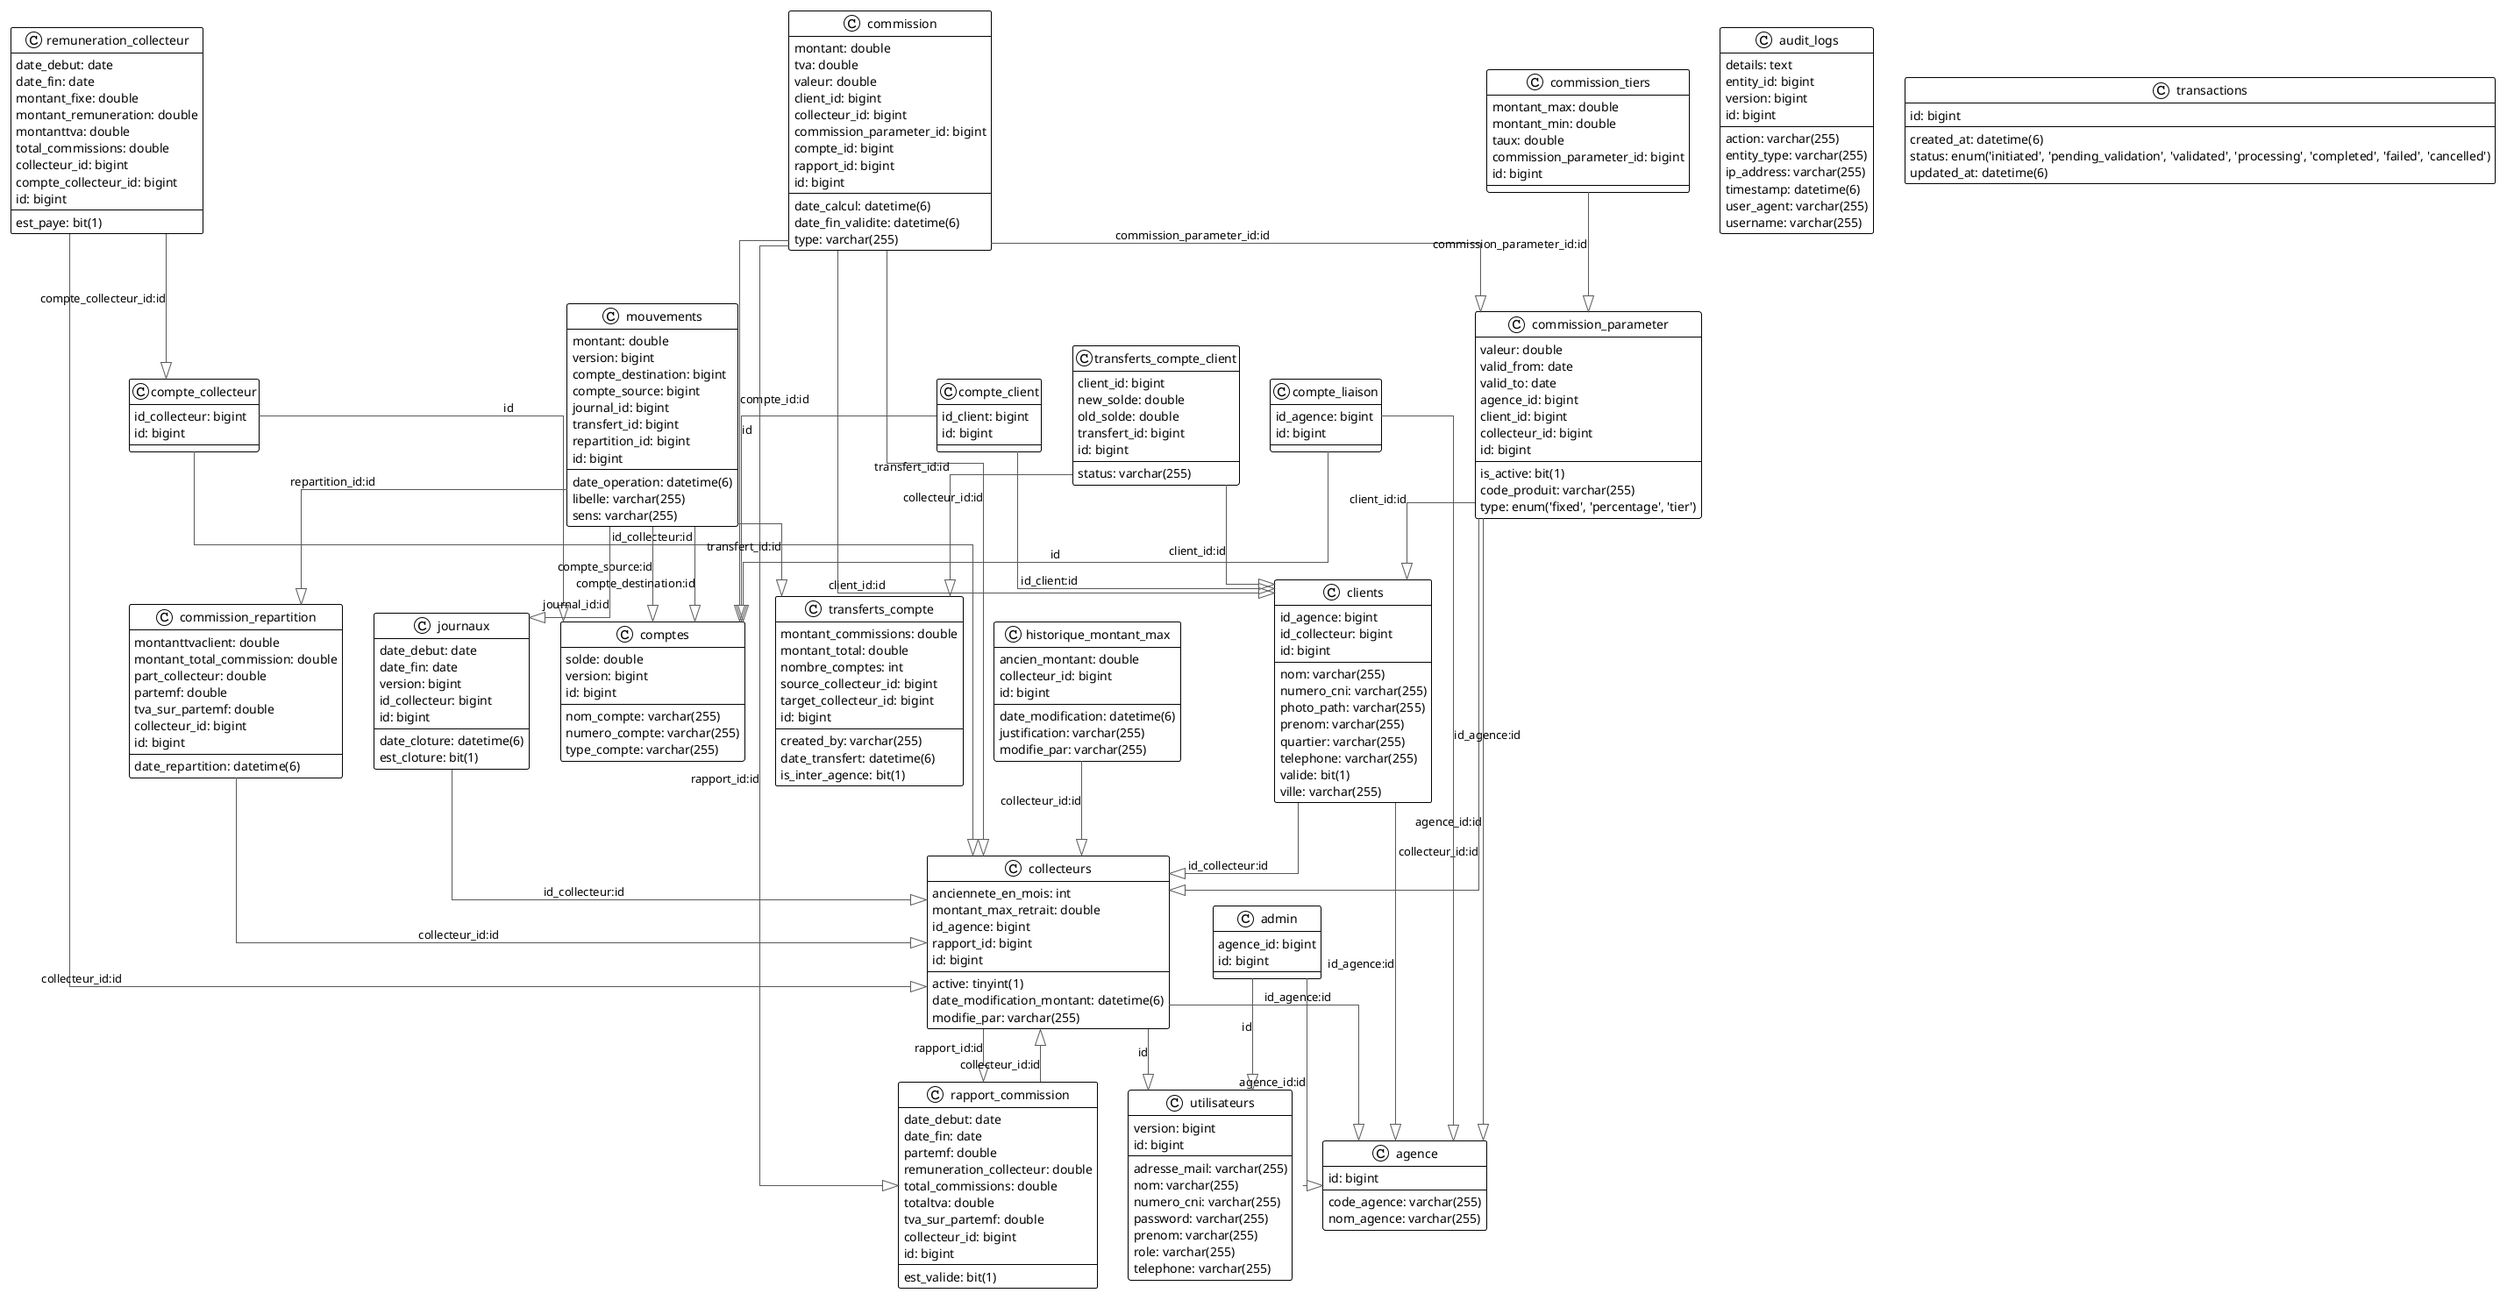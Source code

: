 @startuml

!theme plain
top to bottom direction
skinparam linetype ortho

class admin {
   agence_id: bigint
   id: bigint
}
class agence {
   code_agence: varchar(255)
   nom_agence: varchar(255)
   id: bigint
}
class audit_logs {
   action: varchar(255)
   details: text
   entity_id: bigint
   entity_type: varchar(255)
   ip_address: varchar(255)
   timestamp: datetime(6)
   user_agent: varchar(255)
   username: varchar(255)
   version: bigint
   id: bigint
}
class clients {
   nom: varchar(255)
   numero_cni: varchar(255)
   photo_path: varchar(255)
   prenom: varchar(255)
   quartier: varchar(255)
   telephone: varchar(255)
   valide: bit(1)
   ville: varchar(255)
   id_agence: bigint
   id_collecteur: bigint
   id: bigint
}
class collecteurs {
   active: tinyint(1)
   anciennete_en_mois: int
   date_modification_montant: datetime(6)
   modifie_par: varchar(255)
   montant_max_retrait: double
   id_agence: bigint
   rapport_id: bigint
   id: bigint
}
class commission {
   date_calcul: datetime(6)
   date_fin_validite: datetime(6)
   montant: double
   tva: double
   type: varchar(255)
   valeur: double
   client_id: bigint
   collecteur_id: bigint
   commission_parameter_id: bigint
   compte_id: bigint
   rapport_id: bigint
   id: bigint
}
class commission_parameter {
   is_active: bit(1)
   code_produit: varchar(255)
   type: enum('fixed', 'percentage', 'tier')
   valeur: double
   valid_from: date
   valid_to: date
   agence_id: bigint
   client_id: bigint
   collecteur_id: bigint
   id: bigint
}
class commission_repartition {
   date_repartition: datetime(6)
   montanttvaclient: double
   montant_total_commission: double
   part_collecteur: double
   partemf: double
   tva_sur_partemf: double
   collecteur_id: bigint
   id: bigint
}
class commission_tiers {
   montant_max: double
   montant_min: double
   taux: double
   commission_parameter_id: bigint
   id: bigint
}
class compte_client {
   id_client: bigint
   id: bigint
}
class compte_collecteur {
   id_collecteur: bigint
   id: bigint
}
class compte_liaison {
   id_agence: bigint
   id: bigint
}
class comptes {
   nom_compte: varchar(255)
   numero_compte: varchar(255)
   solde: double
   type_compte: varchar(255)
   version: bigint
   id: bigint
}
class historique_montant_max {
   ancien_montant: double
   date_modification: datetime(6)
   justification: varchar(255)
   modifie_par: varchar(255)
   collecteur_id: bigint
   id: bigint
}
class journaux {
   date_cloture: datetime(6)
   date_debut: date
   date_fin: date
   est_cloture: bit(1)
   version: bigint
   id_collecteur: bigint
   id: bigint
}
class mouvements {
   date_operation: datetime(6)
   libelle: varchar(255)
   montant: double
   sens: varchar(255)
   version: bigint
   compte_destination: bigint
   compte_source: bigint
   journal_id: bigint
   transfert_id: bigint
   repartition_id: bigint
   id: bigint
}
class rapport_commission {
   date_debut: date
   date_fin: date
   est_valide: bit(1)
   partemf: double
   remuneration_collecteur: double
   total_commissions: double
   totaltva: double
   tva_sur_partemf: double
   collecteur_id: bigint
   id: bigint
}
class remuneration_collecteur {
   date_debut: date
   date_fin: date
   est_paye: bit(1)
   montant_fixe: double
   montant_remuneration: double
   montanttva: double
   total_commissions: double
   collecteur_id: bigint
   compte_collecteur_id: bigint
   id: bigint
}
class transactions {
   created_at: datetime(6)
   status: enum('initiated', 'pending_validation', 'validated', 'processing', 'completed', 'failed', 'cancelled')
   updated_at: datetime(6)
   id: bigint
}
class transferts_compte {
   created_by: varchar(255)
   date_transfert: datetime(6)
   is_inter_agence: bit(1)
   montant_commissions: double
   montant_total: double
   nombre_comptes: int
   source_collecteur_id: bigint
   target_collecteur_id: bigint
   id: bigint
}
class transferts_compte_client {
   client_id: bigint
   new_solde: double
   old_solde: double
   status: varchar(255)
   transfert_id: bigint
   id: bigint
}
class utilisateurs {
   adresse_mail: varchar(255)
   nom: varchar(255)
   numero_cni: varchar(255)
   password: varchar(255)
   prenom: varchar(255)
   role: varchar(255)
   telephone: varchar(255)
   version: bigint
   id: bigint
}

admin                     -[#595959,plain]-^  agence                   : "agence_id:id"
admin                     -[#595959,plain]-^  utilisateurs             : "id"
clients                   -[#595959,plain]-^  agence                   : "id_agence:id"
clients                   -[#595959,plain]-^  collecteurs              : "id_collecteur:id"
collecteurs               -[#595959,plain]-^  agence                   : "id_agence:id"
collecteurs               -[#595959,plain]-^  rapport_commission       : "rapport_id:id"
collecteurs               -[#595959,plain]-^  utilisateurs             : "id"
commission                -[#595959,plain]-^  clients                  : "client_id:id"
commission                -[#595959,plain]-^  collecteurs              : "collecteur_id:id"
commission                -[#595959,plain]-^  commission_parameter     : "commission_parameter_id:id"
commission                -[#595959,plain]-^  comptes                  : "compte_id:id"
commission                -[#595959,plain]-^  rapport_commission       : "rapport_id:id"
commission_parameter      -[#595959,plain]-^  agence                   : "agence_id:id"
commission_parameter      -[#595959,plain]-^  clients                  : "client_id:id"
commission_parameter      -[#595959,plain]-^  collecteurs              : "collecteur_id:id"
commission_repartition    -[#595959,plain]-^  collecteurs              : "collecteur_id:id"
commission_tiers          -[#595959,plain]-^  commission_parameter     : "commission_parameter_id:id"
compte_client             -[#595959,plain]-^  clients                  : "id_client:id"
compte_client             -[#595959,plain]-^  comptes                  : "id"
compte_collecteur         -[#595959,plain]-^  collecteurs              : "id_collecteur:id"
compte_collecteur         -[#595959,plain]-^  comptes                  : "id"
compte_liaison            -[#595959,plain]-^  agence                   : "id_agence:id"
compte_liaison            -[#595959,plain]-^  comptes                  : "id"
historique_montant_max    -[#595959,plain]-^  collecteurs              : "collecteur_id:id"
journaux                  -[#595959,plain]-^  collecteurs              : "id_collecteur:id"
mouvements                -[#595959,plain]-^  commission_repartition   : "repartition_id:id"
mouvements                -[#595959,plain]-^  comptes                  : "compte_source:id"
mouvements                -[#595959,plain]-^  comptes                  : "compte_destination:id"
mouvements                -[#595959,plain]-^  journaux                 : "journal_id:id"
mouvements                -[#595959,plain]-^  transferts_compte        : "transfert_id:id"
rapport_commission        -[#595959,plain]-^  collecteurs              : "collecteur_id:id"
remuneration_collecteur   -[#595959,plain]-^  collecteurs              : "collecteur_id:id"
remuneration_collecteur   -[#595959,plain]-^  compte_collecteur        : "compte_collecteur_id:id"
transferts_compte_client  -[#595959,plain]-^  clients                  : "client_id:id"
transferts_compte_client  -[#595959,plain]-^  transferts_compte        : "transfert_id:id"
@enduml
